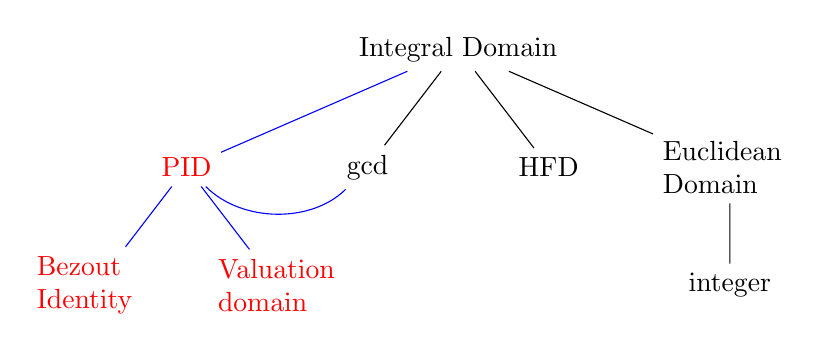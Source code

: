 ﻿\begin{tikzpicture}

\node {Integral Domain} [sibling distance = 2.3cm, level distance = 1.5cm]
    child {[red] node (P) [fill=white] {PID} 
       child {node [text width=1.5cm]{Bezout Identity}}
       child {node [text width=1.5cm]{Valuation domain}}
    edge from parent [blue] }
    child {node (G) {gcd}}
    child {node {HFD}}
    child {node [text width=1.7cm] {Euclidean Domain}
    child {node {integer}}
    edge from parent };
\draw [blue] (P) .. controls ++(315:1) and ++(225:1) .. (G);
 
\end{tikzpicture}